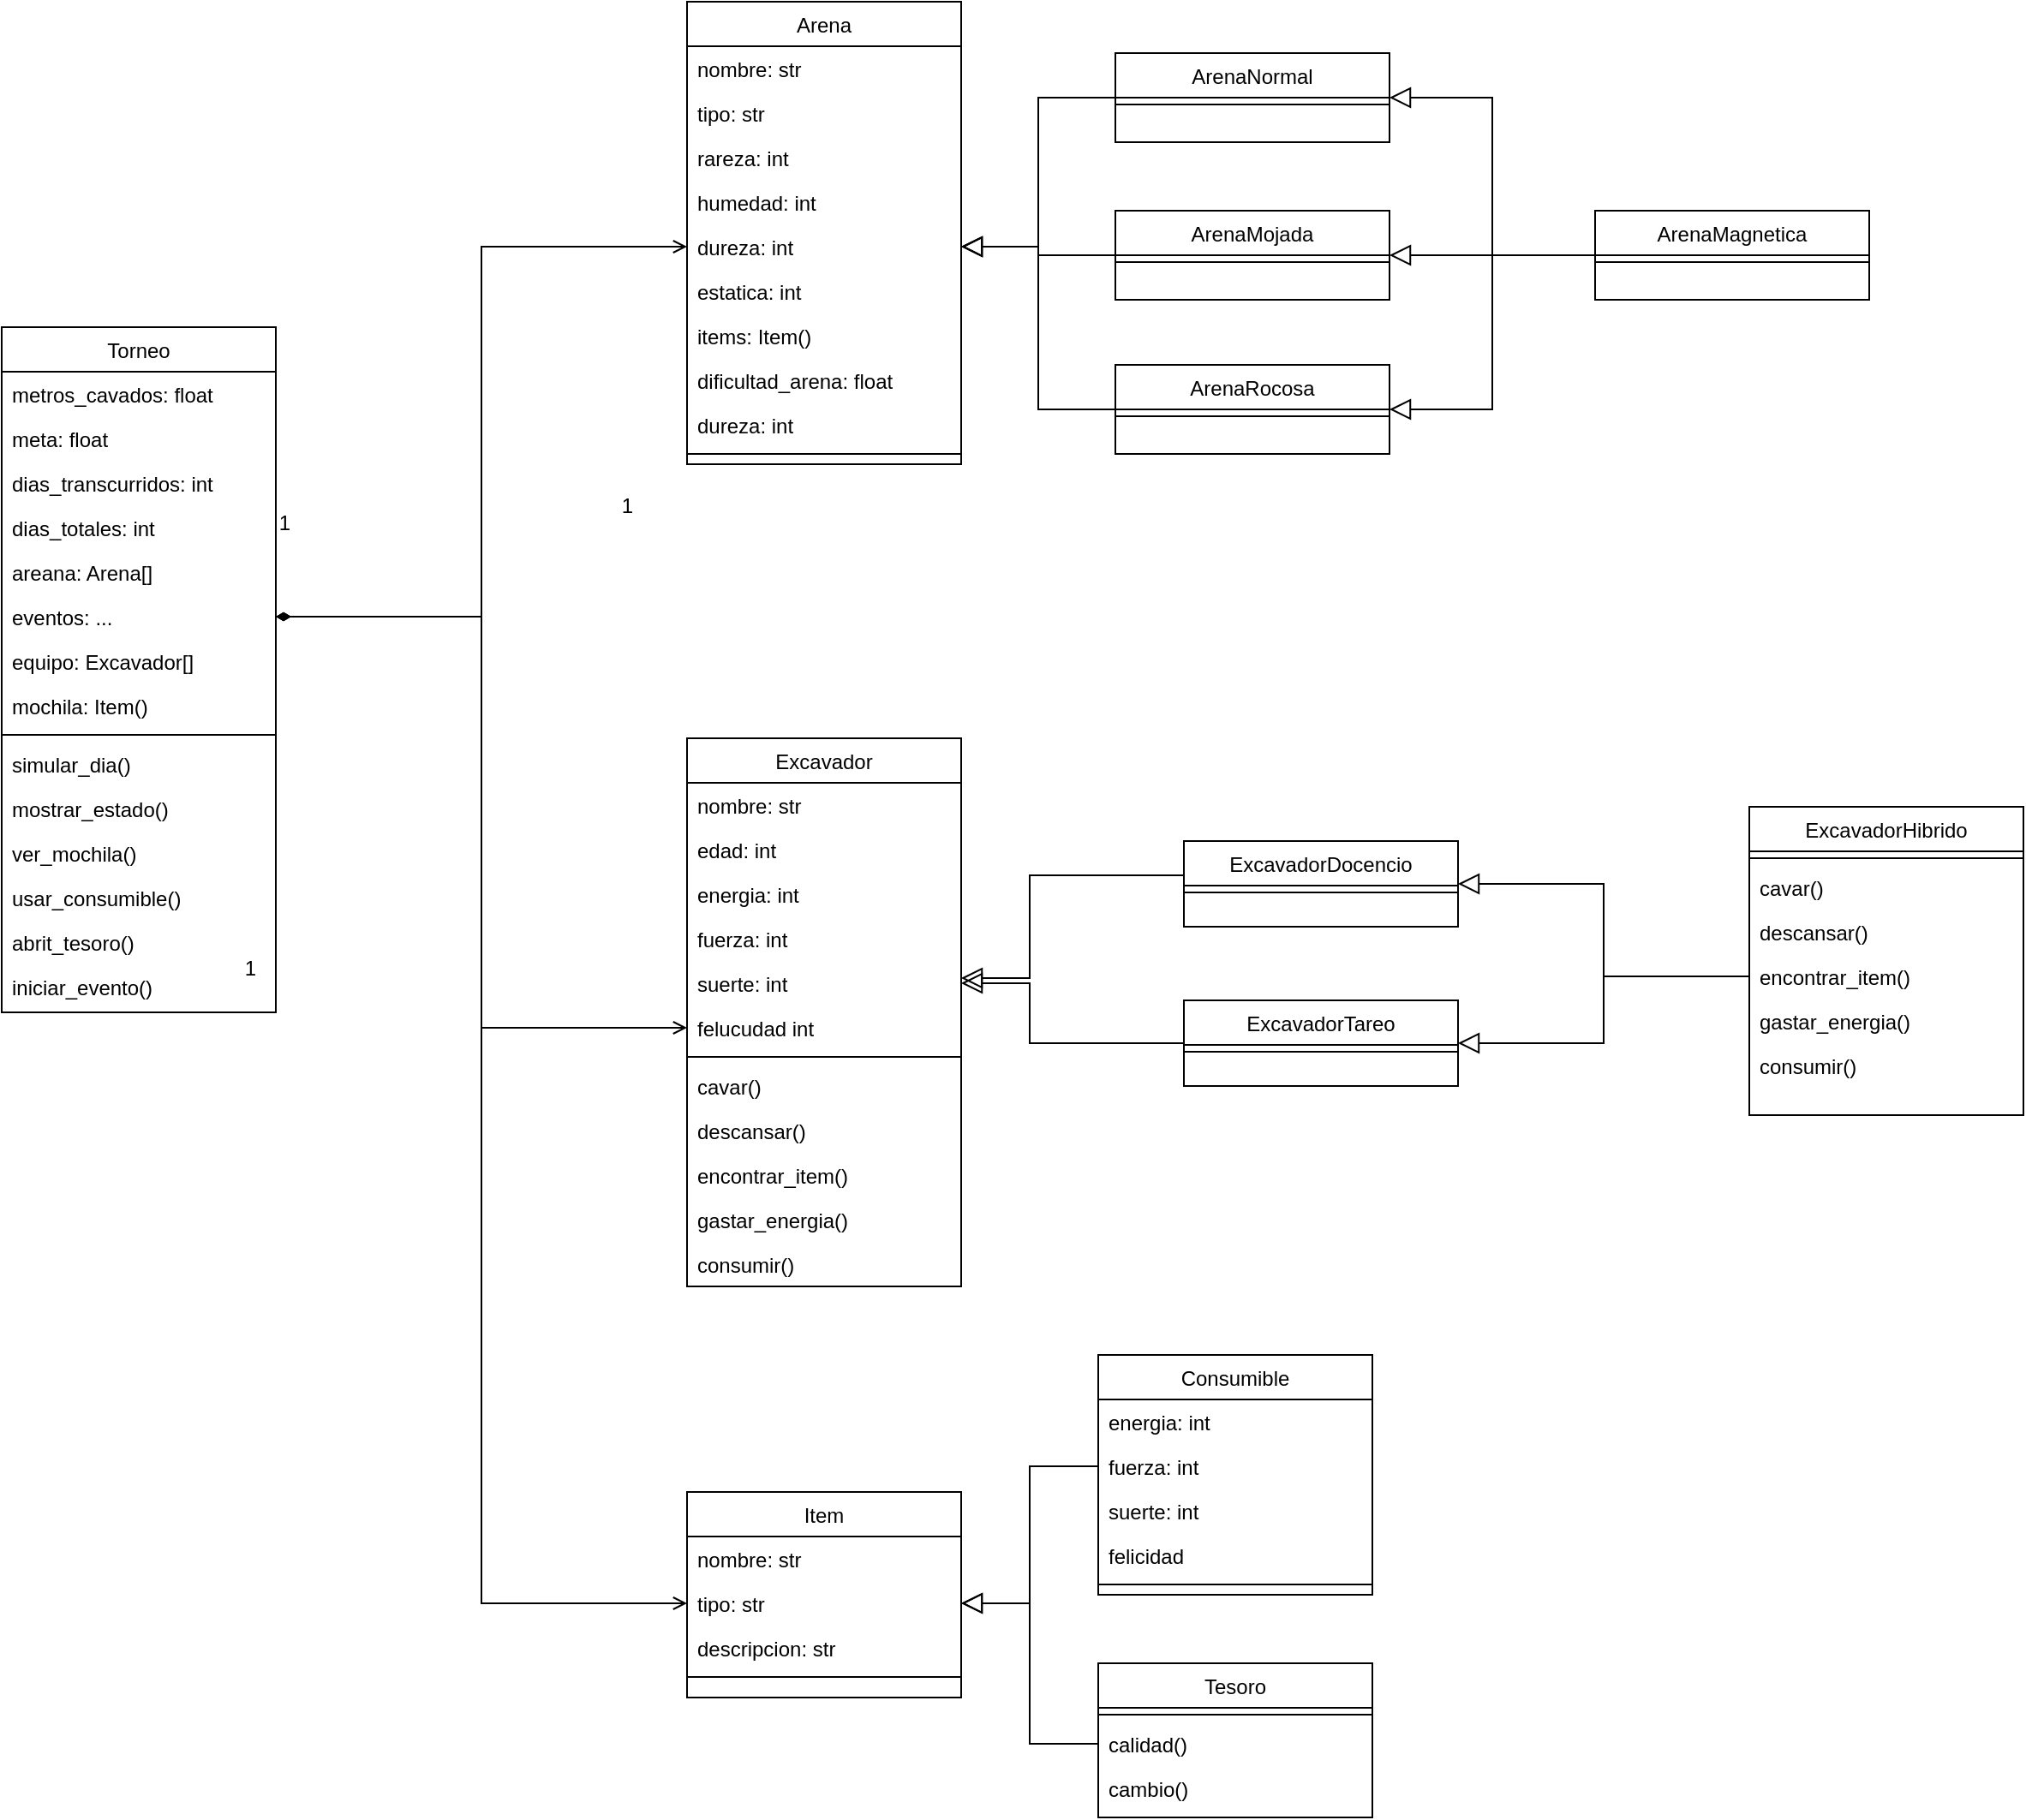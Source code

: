 <mxfile version="17.4.3" type="github">
  <diagram id="C5RBs43oDa-KdzZeNtuy" name="Page-1">
    <mxGraphModel dx="1786" dy="898" grid="1" gridSize="10" guides="1" tooltips="1" connect="1" arrows="1" fold="1" page="1" pageScale="1" pageWidth="827" pageHeight="1169" math="0" shadow="0">
      <root>
        <mxCell id="WIyWlLk6GJQsqaUBKTNV-0" />
        <mxCell id="WIyWlLk6GJQsqaUBKTNV-1" parent="WIyWlLk6GJQsqaUBKTNV-0" />
        <mxCell id="sDe--SAebliSOF6wRSju-8" value="Torneo" style="swimlane;fontStyle=0;align=center;verticalAlign=top;childLayout=stackLayout;horizontal=1;startSize=26;horizontalStack=0;resizeParent=1;resizeLast=0;collapsible=1;marginBottom=0;rounded=0;shadow=0;strokeWidth=1;" vertex="1" parent="WIyWlLk6GJQsqaUBKTNV-1">
          <mxGeometry x="530" y="440" width="160" height="400" as="geometry">
            <mxRectangle x="550" y="140" width="160" height="26" as="alternateBounds" />
          </mxGeometry>
        </mxCell>
        <mxCell id="sDe--SAebliSOF6wRSju-9" value="metros_cavados: float" style="text;align=left;verticalAlign=top;spacingLeft=4;spacingRight=4;overflow=hidden;rotatable=0;points=[[0,0.5],[1,0.5]];portConstraint=eastwest;" vertex="1" parent="sDe--SAebliSOF6wRSju-8">
          <mxGeometry y="26" width="160" height="26" as="geometry" />
        </mxCell>
        <mxCell id="sDe--SAebliSOF6wRSju-10" value="meta: float" style="text;align=left;verticalAlign=top;spacingLeft=4;spacingRight=4;overflow=hidden;rotatable=0;points=[[0,0.5],[1,0.5]];portConstraint=eastwest;rounded=0;shadow=0;html=0;" vertex="1" parent="sDe--SAebliSOF6wRSju-8">
          <mxGeometry y="52" width="160" height="26" as="geometry" />
        </mxCell>
        <mxCell id="sDe--SAebliSOF6wRSju-11" value="dias_transcurridos: int" style="text;align=left;verticalAlign=top;spacingLeft=4;spacingRight=4;overflow=hidden;rotatable=0;points=[[0,0.5],[1,0.5]];portConstraint=eastwest;rounded=0;shadow=0;html=0;" vertex="1" parent="sDe--SAebliSOF6wRSju-8">
          <mxGeometry y="78" width="160" height="26" as="geometry" />
        </mxCell>
        <mxCell id="sDe--SAebliSOF6wRSju-12" value="dias_totales: int" style="text;align=left;verticalAlign=top;spacingLeft=4;spacingRight=4;overflow=hidden;rotatable=0;points=[[0,0.5],[1,0.5]];portConstraint=eastwest;rounded=0;shadow=0;html=0;" vertex="1" parent="sDe--SAebliSOF6wRSju-8">
          <mxGeometry y="104" width="160" height="26" as="geometry" />
        </mxCell>
        <mxCell id="sDe--SAebliSOF6wRSju-50" value="areana: Arena[]" style="text;align=left;verticalAlign=top;spacingLeft=4;spacingRight=4;overflow=hidden;rotatable=0;points=[[0,0.5],[1,0.5]];portConstraint=eastwest;rounded=0;shadow=0;html=0;" vertex="1" parent="sDe--SAebliSOF6wRSju-8">
          <mxGeometry y="130" width="160" height="26" as="geometry" />
        </mxCell>
        <mxCell id="sDe--SAebliSOF6wRSju-51" value="eventos: ..." style="text;align=left;verticalAlign=top;spacingLeft=4;spacingRight=4;overflow=hidden;rotatable=0;points=[[0,0.5],[1,0.5]];portConstraint=eastwest;rounded=0;shadow=0;html=0;" vertex="1" parent="sDe--SAebliSOF6wRSju-8">
          <mxGeometry y="156" width="160" height="26" as="geometry" />
        </mxCell>
        <mxCell id="sDe--SAebliSOF6wRSju-52" value="equipo: Excavador[]" style="text;align=left;verticalAlign=top;spacingLeft=4;spacingRight=4;overflow=hidden;rotatable=0;points=[[0,0.5],[1,0.5]];portConstraint=eastwest;rounded=0;shadow=0;html=0;" vertex="1" parent="sDe--SAebliSOF6wRSju-8">
          <mxGeometry y="182" width="160" height="26" as="geometry" />
        </mxCell>
        <mxCell id="sDe--SAebliSOF6wRSju-13" value="mochila: Item()" style="text;align=left;verticalAlign=top;spacingLeft=4;spacingRight=4;overflow=hidden;rotatable=0;points=[[0,0.5],[1,0.5]];portConstraint=eastwest;rounded=0;shadow=0;html=0;" vertex="1" parent="sDe--SAebliSOF6wRSju-8">
          <mxGeometry y="208" width="160" height="26" as="geometry" />
        </mxCell>
        <mxCell id="sDe--SAebliSOF6wRSju-14" value="" style="line;html=1;strokeWidth=1;align=left;verticalAlign=middle;spacingTop=-1;spacingLeft=3;spacingRight=3;rotatable=0;labelPosition=right;points=[];portConstraint=eastwest;" vertex="1" parent="sDe--SAebliSOF6wRSju-8">
          <mxGeometry y="234" width="160" height="8" as="geometry" />
        </mxCell>
        <mxCell id="sDe--SAebliSOF6wRSju-15" value="simular_dia()" style="text;align=left;verticalAlign=top;spacingLeft=4;spacingRight=4;overflow=hidden;rotatable=0;points=[[0,0.5],[1,0.5]];portConstraint=eastwest;" vertex="1" parent="sDe--SAebliSOF6wRSju-8">
          <mxGeometry y="242" width="160" height="26" as="geometry" />
        </mxCell>
        <mxCell id="sDe--SAebliSOF6wRSju-16" value="mostrar_estado()" style="text;align=left;verticalAlign=top;spacingLeft=4;spacingRight=4;overflow=hidden;rotatable=0;points=[[0,0.5],[1,0.5]];portConstraint=eastwest;" vertex="1" parent="sDe--SAebliSOF6wRSju-8">
          <mxGeometry y="268" width="160" height="26" as="geometry" />
        </mxCell>
        <mxCell id="sDe--SAebliSOF6wRSju-53" value="ver_mochila()" style="text;align=left;verticalAlign=top;spacingLeft=4;spacingRight=4;overflow=hidden;rotatable=0;points=[[0,0.5],[1,0.5]];portConstraint=eastwest;" vertex="1" parent="sDe--SAebliSOF6wRSju-8">
          <mxGeometry y="294" width="160" height="26" as="geometry" />
        </mxCell>
        <mxCell id="sDe--SAebliSOF6wRSju-56" value="usar_consumible()" style="text;align=left;verticalAlign=top;spacingLeft=4;spacingRight=4;overflow=hidden;rotatable=0;points=[[0,0.5],[1,0.5]];portConstraint=eastwest;" vertex="1" parent="sDe--SAebliSOF6wRSju-8">
          <mxGeometry y="320" width="160" height="26" as="geometry" />
        </mxCell>
        <mxCell id="sDe--SAebliSOF6wRSju-58" value="abrit_tesoro()" style="text;align=left;verticalAlign=top;spacingLeft=4;spacingRight=4;overflow=hidden;rotatable=0;points=[[0,0.5],[1,0.5]];portConstraint=eastwest;" vertex="1" parent="sDe--SAebliSOF6wRSju-8">
          <mxGeometry y="346" width="160" height="26" as="geometry" />
        </mxCell>
        <mxCell id="sDe--SAebliSOF6wRSju-57" value="iniciar_evento()" style="text;align=left;verticalAlign=top;spacingLeft=4;spacingRight=4;overflow=hidden;rotatable=0;points=[[0,0.5],[1,0.5]];portConstraint=eastwest;" vertex="1" parent="sDe--SAebliSOF6wRSju-8">
          <mxGeometry y="372" width="160" height="26" as="geometry" />
        </mxCell>
        <mxCell id="sDe--SAebliSOF6wRSju-18" value="Arena" style="swimlane;fontStyle=0;align=center;verticalAlign=top;childLayout=stackLayout;horizontal=1;startSize=26;horizontalStack=0;resizeParent=1;resizeLast=0;collapsible=1;marginBottom=0;rounded=0;shadow=0;strokeWidth=1;" vertex="1" parent="WIyWlLk6GJQsqaUBKTNV-1">
          <mxGeometry x="930" y="250" width="160" height="270" as="geometry">
            <mxRectangle x="550" y="140" width="160" height="26" as="alternateBounds" />
          </mxGeometry>
        </mxCell>
        <mxCell id="sDe--SAebliSOF6wRSju-19" value="nombre: str" style="text;align=left;verticalAlign=top;spacingLeft=4;spacingRight=4;overflow=hidden;rotatable=0;points=[[0,0.5],[1,0.5]];portConstraint=eastwest;" vertex="1" parent="sDe--SAebliSOF6wRSju-18">
          <mxGeometry y="26" width="160" height="26" as="geometry" />
        </mxCell>
        <mxCell id="sDe--SAebliSOF6wRSju-20" value="tipo: str" style="text;align=left;verticalAlign=top;spacingLeft=4;spacingRight=4;overflow=hidden;rotatable=0;points=[[0,0.5],[1,0.5]];portConstraint=eastwest;rounded=0;shadow=0;html=0;" vertex="1" parent="sDe--SAebliSOF6wRSju-18">
          <mxGeometry y="52" width="160" height="26" as="geometry" />
        </mxCell>
        <mxCell id="sDe--SAebliSOF6wRSju-21" value="rareza: int" style="text;align=left;verticalAlign=top;spacingLeft=4;spacingRight=4;overflow=hidden;rotatable=0;points=[[0,0.5],[1,0.5]];portConstraint=eastwest;rounded=0;shadow=0;html=0;" vertex="1" parent="sDe--SAebliSOF6wRSju-18">
          <mxGeometry y="78" width="160" height="26" as="geometry" />
        </mxCell>
        <mxCell id="sDe--SAebliSOF6wRSju-22" value="humedad: int    " style="text;align=left;verticalAlign=top;spacingLeft=4;spacingRight=4;overflow=hidden;rotatable=0;points=[[0,0.5],[1,0.5]];portConstraint=eastwest;rounded=0;shadow=0;html=0;" vertex="1" parent="sDe--SAebliSOF6wRSju-18">
          <mxGeometry y="104" width="160" height="26" as="geometry" />
        </mxCell>
        <mxCell id="sDe--SAebliSOF6wRSju-59" value="dureza: int" style="text;align=left;verticalAlign=top;spacingLeft=4;spacingRight=4;overflow=hidden;rotatable=0;points=[[0,0.5],[1,0.5]];portConstraint=eastwest;rounded=0;shadow=0;html=0;" vertex="1" parent="sDe--SAebliSOF6wRSju-18">
          <mxGeometry y="130" width="160" height="26" as="geometry" />
        </mxCell>
        <mxCell id="sDe--SAebliSOF6wRSju-63" value="estatica: int" style="text;align=left;verticalAlign=top;spacingLeft=4;spacingRight=4;overflow=hidden;rotatable=0;points=[[0,0.5],[1,0.5]];portConstraint=eastwest;rounded=0;shadow=0;html=0;" vertex="1" parent="sDe--SAebliSOF6wRSju-18">
          <mxGeometry y="156" width="160" height="26" as="geometry" />
        </mxCell>
        <mxCell id="sDe--SAebliSOF6wRSju-61" value="items: Item()" style="text;align=left;verticalAlign=top;spacingLeft=4;spacingRight=4;overflow=hidden;rotatable=0;points=[[0,0.5],[1,0.5]];portConstraint=eastwest;rounded=0;shadow=0;html=0;" vertex="1" parent="sDe--SAebliSOF6wRSju-18">
          <mxGeometry y="182" width="160" height="26" as="geometry" />
        </mxCell>
        <mxCell id="sDe--SAebliSOF6wRSju-62" value="dificultad_arena: float" style="text;align=left;verticalAlign=top;spacingLeft=4;spacingRight=4;overflow=hidden;rotatable=0;points=[[0,0.5],[1,0.5]];portConstraint=eastwest;rounded=0;shadow=0;html=0;" vertex="1" parent="sDe--SAebliSOF6wRSju-18">
          <mxGeometry y="208" width="160" height="26" as="geometry" />
        </mxCell>
        <mxCell id="sDe--SAebliSOF6wRSju-60" value="dureza: int" style="text;align=left;verticalAlign=top;spacingLeft=4;spacingRight=4;overflow=hidden;rotatable=0;points=[[0,0.5],[1,0.5]];portConstraint=eastwest;rounded=0;shadow=0;html=0;" vertex="1" parent="sDe--SAebliSOF6wRSju-18">
          <mxGeometry y="234" width="160" height="26" as="geometry" />
        </mxCell>
        <mxCell id="sDe--SAebliSOF6wRSju-24" value="" style="line;html=1;strokeWidth=1;align=left;verticalAlign=middle;spacingTop=-1;spacingLeft=3;spacingRight=3;rotatable=0;labelPosition=right;points=[];portConstraint=eastwest;" vertex="1" parent="sDe--SAebliSOF6wRSju-18">
          <mxGeometry y="260" width="160" height="8" as="geometry" />
        </mxCell>
        <mxCell id="sDe--SAebliSOF6wRSju-27" value="1" style="resizable=0;align=right;verticalAlign=bottom;labelBackgroundColor=none;fontSize=12;" connectable="0" vertex="1" parent="WIyWlLk6GJQsqaUBKTNV-1">
          <mxGeometry x="700" y="563" as="geometry" />
        </mxCell>
        <mxCell id="sDe--SAebliSOF6wRSju-37" value="1" style="resizable=0;align=right;verticalAlign=bottom;labelBackgroundColor=none;fontSize=12;" connectable="0" vertex="1" parent="WIyWlLk6GJQsqaUBKTNV-1">
          <mxGeometry x="900" y="553" as="geometry" />
        </mxCell>
        <mxCell id="sDe--SAebliSOF6wRSju-38" value="Item" style="swimlane;fontStyle=0;align=center;verticalAlign=top;childLayout=stackLayout;horizontal=1;startSize=26;horizontalStack=0;resizeParent=1;resizeLast=0;collapsible=1;marginBottom=0;rounded=0;shadow=0;strokeWidth=1;" vertex="1" parent="WIyWlLk6GJQsqaUBKTNV-1">
          <mxGeometry x="930" y="1120" width="160" height="120" as="geometry">
            <mxRectangle x="550" y="140" width="160" height="26" as="alternateBounds" />
          </mxGeometry>
        </mxCell>
        <mxCell id="sDe--SAebliSOF6wRSju-39" value="nombre: str" style="text;align=left;verticalAlign=top;spacingLeft=4;spacingRight=4;overflow=hidden;rotatable=0;points=[[0,0.5],[1,0.5]];portConstraint=eastwest;" vertex="1" parent="sDe--SAebliSOF6wRSju-38">
          <mxGeometry y="26" width="160" height="26" as="geometry" />
        </mxCell>
        <mxCell id="sDe--SAebliSOF6wRSju-40" value="tipo: str" style="text;align=left;verticalAlign=top;spacingLeft=4;spacingRight=4;overflow=hidden;rotatable=0;points=[[0,0.5],[1,0.5]];portConstraint=eastwest;rounded=0;shadow=0;html=0;" vertex="1" parent="sDe--SAebliSOF6wRSju-38">
          <mxGeometry y="52" width="160" height="26" as="geometry" />
        </mxCell>
        <mxCell id="sDe--SAebliSOF6wRSju-41" value="descripcion: str" style="text;align=left;verticalAlign=top;spacingLeft=4;spacingRight=4;overflow=hidden;rotatable=0;points=[[0,0.5],[1,0.5]];portConstraint=eastwest;rounded=0;shadow=0;html=0;" vertex="1" parent="sDe--SAebliSOF6wRSju-38">
          <mxGeometry y="78" width="160" height="26" as="geometry" />
        </mxCell>
        <mxCell id="sDe--SAebliSOF6wRSju-44" value="" style="line;html=1;strokeWidth=1;align=left;verticalAlign=middle;spacingTop=-1;spacingLeft=3;spacingRight=3;rotatable=0;labelPosition=right;points=[];portConstraint=eastwest;" vertex="1" parent="sDe--SAebliSOF6wRSju-38">
          <mxGeometry y="104" width="160" height="8" as="geometry" />
        </mxCell>
        <mxCell id="sDe--SAebliSOF6wRSju-47" value="1" style="resizable=0;align=right;verticalAlign=bottom;labelBackgroundColor=none;fontSize=12;" connectable="0" vertex="1" parent="WIyWlLk6GJQsqaUBKTNV-1">
          <mxGeometry x="680" y="823" as="geometry" />
        </mxCell>
        <mxCell id="sDe--SAebliSOF6wRSju-273" style="edgeStyle=orthogonalEdgeStyle;rounded=0;orthogonalLoop=1;jettySize=auto;html=1;exitX=0;exitY=0.5;exitDx=0;exitDy=0;startArrow=none;startFill=0;endArrow=block;endFill=0;endSize=10;entryX=1;entryY=0.5;entryDx=0;entryDy=0;" edge="1" parent="WIyWlLk6GJQsqaUBKTNV-1" source="sDe--SAebliSOF6wRSju-119" target="sDe--SAebliSOF6wRSju-59">
          <mxGeometry relative="1" as="geometry">
            <mxPoint x="1120" y="240" as="targetPoint" />
          </mxGeometry>
        </mxCell>
        <mxCell id="sDe--SAebliSOF6wRSju-119" value="ArenaNormal" style="swimlane;fontStyle=0;align=center;verticalAlign=top;childLayout=stackLayout;horizontal=1;startSize=26;horizontalStack=0;resizeParent=1;resizeLast=0;collapsible=1;marginBottom=0;rounded=0;shadow=0;strokeWidth=1;" vertex="1" parent="WIyWlLk6GJQsqaUBKTNV-1">
          <mxGeometry x="1180" y="280" width="160" height="52" as="geometry">
            <mxRectangle x="550" y="140" width="160" height="26" as="alternateBounds" />
          </mxGeometry>
        </mxCell>
        <mxCell id="sDe--SAebliSOF6wRSju-130" value="" style="line;html=1;strokeWidth=1;align=left;verticalAlign=middle;spacingTop=-1;spacingLeft=3;spacingRight=3;rotatable=0;labelPosition=right;points=[];portConstraint=eastwest;" vertex="1" parent="sDe--SAebliSOF6wRSju-119">
          <mxGeometry y="26" width="160" height="8" as="geometry" />
        </mxCell>
        <mxCell id="sDe--SAebliSOF6wRSju-272" style="edgeStyle=orthogonalEdgeStyle;rounded=0;orthogonalLoop=1;jettySize=auto;html=1;exitX=0;exitY=0.5;exitDx=0;exitDy=0;startArrow=none;startFill=0;endArrow=block;endFill=0;endSize=10;entryX=1;entryY=0.5;entryDx=0;entryDy=0;" edge="1" parent="WIyWlLk6GJQsqaUBKTNV-1" source="sDe--SAebliSOF6wRSju-105" target="sDe--SAebliSOF6wRSju-59">
          <mxGeometry relative="1" as="geometry">
            <mxPoint x="1120" y="401" as="targetPoint" />
          </mxGeometry>
        </mxCell>
        <mxCell id="sDe--SAebliSOF6wRSju-105" value="ArenaMojada" style="swimlane;fontStyle=0;align=center;verticalAlign=top;childLayout=stackLayout;horizontal=1;startSize=26;horizontalStack=0;resizeParent=1;resizeLast=0;collapsible=1;marginBottom=0;rounded=0;shadow=0;strokeWidth=1;" vertex="1" parent="WIyWlLk6GJQsqaUBKTNV-1">
          <mxGeometry x="1180" y="372" width="160" height="52" as="geometry">
            <mxRectangle x="550" y="140" width="160" height="26" as="alternateBounds" />
          </mxGeometry>
        </mxCell>
        <mxCell id="sDe--SAebliSOF6wRSju-116" value="" style="line;html=1;strokeWidth=1;align=left;verticalAlign=middle;spacingTop=-1;spacingLeft=3;spacingRight=3;rotatable=0;labelPosition=right;points=[];portConstraint=eastwest;" vertex="1" parent="sDe--SAebliSOF6wRSju-105">
          <mxGeometry y="26" width="160" height="8" as="geometry" />
        </mxCell>
        <mxCell id="sDe--SAebliSOF6wRSju-148" value="Excavador" style="swimlane;fontStyle=0;align=center;verticalAlign=top;childLayout=stackLayout;horizontal=1;startSize=26;horizontalStack=0;resizeParent=1;resizeLast=0;collapsible=1;marginBottom=0;rounded=0;shadow=0;strokeWidth=1;" vertex="1" parent="WIyWlLk6GJQsqaUBKTNV-1">
          <mxGeometry x="930" y="680" width="160" height="320" as="geometry">
            <mxRectangle x="550" y="140" width="160" height="26" as="alternateBounds" />
          </mxGeometry>
        </mxCell>
        <mxCell id="sDe--SAebliSOF6wRSju-149" value="nombre: str" style="text;align=left;verticalAlign=top;spacingLeft=4;spacingRight=4;overflow=hidden;rotatable=0;points=[[0,0.5],[1,0.5]];portConstraint=eastwest;" vertex="1" parent="sDe--SAebliSOF6wRSju-148">
          <mxGeometry y="26" width="160" height="26" as="geometry" />
        </mxCell>
        <mxCell id="sDe--SAebliSOF6wRSju-150" value="edad: int" style="text;align=left;verticalAlign=top;spacingLeft=4;spacingRight=4;overflow=hidden;rotatable=0;points=[[0,0.5],[1,0.5]];portConstraint=eastwest;rounded=0;shadow=0;html=0;" vertex="1" parent="sDe--SAebliSOF6wRSju-148">
          <mxGeometry y="52" width="160" height="26" as="geometry" />
        </mxCell>
        <mxCell id="sDe--SAebliSOF6wRSju-151" value="energia: int" style="text;align=left;verticalAlign=top;spacingLeft=4;spacingRight=4;overflow=hidden;rotatable=0;points=[[0,0.5],[1,0.5]];portConstraint=eastwest;rounded=0;shadow=0;html=0;" vertex="1" parent="sDe--SAebliSOF6wRSju-148">
          <mxGeometry y="78" width="160" height="26" as="geometry" />
        </mxCell>
        <mxCell id="sDe--SAebliSOF6wRSju-152" value="fuerza: int" style="text;align=left;verticalAlign=top;spacingLeft=4;spacingRight=4;overflow=hidden;rotatable=0;points=[[0,0.5],[1,0.5]];portConstraint=eastwest;rounded=0;shadow=0;html=0;" vertex="1" parent="sDe--SAebliSOF6wRSju-148">
          <mxGeometry y="104" width="160" height="26" as="geometry" />
        </mxCell>
        <mxCell id="sDe--SAebliSOF6wRSju-153" value="suerte: int" style="text;align=left;verticalAlign=top;spacingLeft=4;spacingRight=4;overflow=hidden;rotatable=0;points=[[0,0.5],[1,0.5]];portConstraint=eastwest;rounded=0;shadow=0;html=0;" vertex="1" parent="sDe--SAebliSOF6wRSju-148">
          <mxGeometry y="130" width="160" height="26" as="geometry" />
        </mxCell>
        <mxCell id="sDe--SAebliSOF6wRSju-157" value="felucudad int" style="text;align=left;verticalAlign=top;spacingLeft=4;spacingRight=4;overflow=hidden;rotatable=0;points=[[0,0.5],[1,0.5]];portConstraint=eastwest;rounded=0;shadow=0;html=0;" vertex="1" parent="sDe--SAebliSOF6wRSju-148">
          <mxGeometry y="156" width="160" height="26" as="geometry" />
        </mxCell>
        <mxCell id="sDe--SAebliSOF6wRSju-154" value="" style="line;html=1;strokeWidth=1;align=left;verticalAlign=middle;spacingTop=-1;spacingLeft=3;spacingRight=3;rotatable=0;labelPosition=right;points=[];portConstraint=eastwest;" vertex="1" parent="sDe--SAebliSOF6wRSju-148">
          <mxGeometry y="182" width="160" height="8" as="geometry" />
        </mxCell>
        <mxCell id="sDe--SAebliSOF6wRSju-155" value="cavar()" style="text;align=left;verticalAlign=top;spacingLeft=4;spacingRight=4;overflow=hidden;rotatable=0;points=[[0,0.5],[1,0.5]];portConstraint=eastwest;" vertex="1" parent="sDe--SAebliSOF6wRSju-148">
          <mxGeometry y="190" width="160" height="26" as="geometry" />
        </mxCell>
        <mxCell id="sDe--SAebliSOF6wRSju-158" value="descansar()" style="text;align=left;verticalAlign=top;spacingLeft=4;spacingRight=4;overflow=hidden;rotatable=0;points=[[0,0.5],[1,0.5]];portConstraint=eastwest;" vertex="1" parent="sDe--SAebliSOF6wRSju-148">
          <mxGeometry y="216" width="160" height="26" as="geometry" />
        </mxCell>
        <mxCell id="sDe--SAebliSOF6wRSju-161" value="encontrar_item()" style="text;align=left;verticalAlign=top;spacingLeft=4;spacingRight=4;overflow=hidden;rotatable=0;points=[[0,0.5],[1,0.5]];portConstraint=eastwest;" vertex="1" parent="sDe--SAebliSOF6wRSju-148">
          <mxGeometry y="242" width="160" height="26" as="geometry" />
        </mxCell>
        <mxCell id="sDe--SAebliSOF6wRSju-160" value="gastar_energia()" style="text;align=left;verticalAlign=top;spacingLeft=4;spacingRight=4;overflow=hidden;rotatable=0;points=[[0,0.5],[1,0.5]];portConstraint=eastwest;" vertex="1" parent="sDe--SAebliSOF6wRSju-148">
          <mxGeometry y="268" width="160" height="26" as="geometry" />
        </mxCell>
        <mxCell id="sDe--SAebliSOF6wRSju-159" value="consumir()" style="text;align=left;verticalAlign=top;spacingLeft=4;spacingRight=4;overflow=hidden;rotatable=0;points=[[0,0.5],[1,0.5]];portConstraint=eastwest;" vertex="1" parent="sDe--SAebliSOF6wRSju-148">
          <mxGeometry y="294" width="160" height="26" as="geometry" />
        </mxCell>
        <mxCell id="sDe--SAebliSOF6wRSju-263" style="edgeStyle=orthogonalEdgeStyle;rounded=0;orthogonalLoop=1;jettySize=auto;html=1;exitX=0;exitY=0.5;exitDx=0;exitDy=0;startArrow=none;startFill=0;endArrow=block;endFill=0;endSize=10;" edge="1" parent="WIyWlLk6GJQsqaUBKTNV-1" source="sDe--SAebliSOF6wRSju-163">
          <mxGeometry relative="1" as="geometry">
            <mxPoint x="1090" y="820" as="targetPoint" />
            <Array as="points">
              <mxPoint x="1220" y="760" />
              <mxPoint x="1130" y="760" />
              <mxPoint x="1130" y="820" />
            </Array>
          </mxGeometry>
        </mxCell>
        <mxCell id="sDe--SAebliSOF6wRSju-163" value="ExcavadorDocencio" style="swimlane;fontStyle=0;align=center;verticalAlign=top;childLayout=stackLayout;horizontal=1;startSize=26;horizontalStack=0;resizeParent=1;resizeLast=0;collapsible=1;marginBottom=0;rounded=0;shadow=0;strokeWidth=1;" vertex="1" parent="WIyWlLk6GJQsqaUBKTNV-1">
          <mxGeometry x="1220" y="740" width="160" height="50" as="geometry">
            <mxRectangle x="550" y="140" width="160" height="26" as="alternateBounds" />
          </mxGeometry>
        </mxCell>
        <mxCell id="sDe--SAebliSOF6wRSju-170" value="" style="line;html=1;strokeWidth=1;align=left;verticalAlign=middle;spacingTop=-1;spacingLeft=3;spacingRight=3;rotatable=0;labelPosition=right;points=[];portConstraint=eastwest;" vertex="1" parent="sDe--SAebliSOF6wRSju-163">
          <mxGeometry y="26" width="160" height="8" as="geometry" />
        </mxCell>
        <mxCell id="sDe--SAebliSOF6wRSju-269" style="edgeStyle=orthogonalEdgeStyle;rounded=0;orthogonalLoop=1;jettySize=auto;html=1;exitX=0;exitY=0.5;exitDx=0;exitDy=0;entryX=1;entryY=0.5;entryDx=0;entryDy=0;startArrow=none;startFill=0;endArrow=block;endFill=0;endSize=10;" edge="1" parent="WIyWlLk6GJQsqaUBKTNV-1" source="sDe--SAebliSOF6wRSju-176" target="sDe--SAebliSOF6wRSju-153">
          <mxGeometry relative="1" as="geometry">
            <Array as="points">
              <mxPoint x="1130" y="858" />
              <mxPoint x="1130" y="823" />
            </Array>
          </mxGeometry>
        </mxCell>
        <mxCell id="sDe--SAebliSOF6wRSju-176" value="ExcavadorTareo" style="swimlane;fontStyle=0;align=center;verticalAlign=top;childLayout=stackLayout;horizontal=1;startSize=26;horizontalStack=0;resizeParent=1;resizeLast=0;collapsible=1;marginBottom=0;rounded=0;shadow=0;strokeWidth=1;" vertex="1" parent="WIyWlLk6GJQsqaUBKTNV-1">
          <mxGeometry x="1220" y="833" width="160" height="50" as="geometry">
            <mxRectangle x="550" y="140" width="160" height="26" as="alternateBounds" />
          </mxGeometry>
        </mxCell>
        <mxCell id="sDe--SAebliSOF6wRSju-183" value="" style="line;html=1;strokeWidth=1;align=left;verticalAlign=middle;spacingTop=-1;spacingLeft=3;spacingRight=3;rotatable=0;labelPosition=right;points=[];portConstraint=eastwest;" vertex="1" parent="sDe--SAebliSOF6wRSju-176">
          <mxGeometry y="26" width="160" height="8" as="geometry" />
        </mxCell>
        <mxCell id="sDe--SAebliSOF6wRSju-189" value="ExcavadorHibrido" style="swimlane;fontStyle=0;align=center;verticalAlign=top;childLayout=stackLayout;horizontal=1;startSize=26;horizontalStack=0;resizeParent=1;resizeLast=0;collapsible=1;marginBottom=0;rounded=0;shadow=0;strokeWidth=1;" vertex="1" parent="WIyWlLk6GJQsqaUBKTNV-1">
          <mxGeometry x="1550" y="720" width="160" height="180" as="geometry">
            <mxRectangle x="550" y="140" width="160" height="26" as="alternateBounds" />
          </mxGeometry>
        </mxCell>
        <mxCell id="sDe--SAebliSOF6wRSju-196" value="" style="line;html=1;strokeWidth=1;align=left;verticalAlign=middle;spacingTop=-1;spacingLeft=3;spacingRight=3;rotatable=0;labelPosition=right;points=[];portConstraint=eastwest;" vertex="1" parent="sDe--SAebliSOF6wRSju-189">
          <mxGeometry y="26" width="160" height="8" as="geometry" />
        </mxCell>
        <mxCell id="sDe--SAebliSOF6wRSju-197" value="cavar()" style="text;align=left;verticalAlign=top;spacingLeft=4;spacingRight=4;overflow=hidden;rotatable=0;points=[[0,0.5],[1,0.5]];portConstraint=eastwest;" vertex="1" parent="sDe--SAebliSOF6wRSju-189">
          <mxGeometry y="34" width="160" height="26" as="geometry" />
        </mxCell>
        <mxCell id="sDe--SAebliSOF6wRSju-198" value="descansar()" style="text;align=left;verticalAlign=top;spacingLeft=4;spacingRight=4;overflow=hidden;rotatable=0;points=[[0,0.5],[1,0.5]];portConstraint=eastwest;" vertex="1" parent="sDe--SAebliSOF6wRSju-189">
          <mxGeometry y="60" width="160" height="26" as="geometry" />
        </mxCell>
        <mxCell id="sDe--SAebliSOF6wRSju-199" value="encontrar_item()" style="text;align=left;verticalAlign=top;spacingLeft=4;spacingRight=4;overflow=hidden;rotatable=0;points=[[0,0.5],[1,0.5]];portConstraint=eastwest;" vertex="1" parent="sDe--SAebliSOF6wRSju-189">
          <mxGeometry y="86" width="160" height="26" as="geometry" />
        </mxCell>
        <mxCell id="sDe--SAebliSOF6wRSju-200" value="gastar_energia()" style="text;align=left;verticalAlign=top;spacingLeft=4;spacingRight=4;overflow=hidden;rotatable=0;points=[[0,0.5],[1,0.5]];portConstraint=eastwest;" vertex="1" parent="sDe--SAebliSOF6wRSju-189">
          <mxGeometry y="112" width="160" height="26" as="geometry" />
        </mxCell>
        <mxCell id="sDe--SAebliSOF6wRSju-201" value="consumir()" style="text;align=left;verticalAlign=top;spacingLeft=4;spacingRight=4;overflow=hidden;rotatable=0;points=[[0,0.5],[1,0.5]];portConstraint=eastwest;" vertex="1" parent="sDe--SAebliSOF6wRSju-189">
          <mxGeometry y="138" width="160" height="26" as="geometry" />
        </mxCell>
        <mxCell id="sDe--SAebliSOF6wRSju-215" value="Tesoro" style="swimlane;fontStyle=0;align=center;verticalAlign=top;childLayout=stackLayout;horizontal=1;startSize=26;horizontalStack=0;resizeParent=1;resizeLast=0;collapsible=1;marginBottom=0;rounded=0;shadow=0;strokeWidth=1;" vertex="1" parent="WIyWlLk6GJQsqaUBKTNV-1">
          <mxGeometry x="1170" y="1220" width="160" height="90" as="geometry">
            <mxRectangle x="550" y="140" width="160" height="26" as="alternateBounds" />
          </mxGeometry>
        </mxCell>
        <mxCell id="sDe--SAebliSOF6wRSju-219" value="" style="line;html=1;strokeWidth=1;align=left;verticalAlign=middle;spacingTop=-1;spacingLeft=3;spacingRight=3;rotatable=0;labelPosition=right;points=[];portConstraint=eastwest;" vertex="1" parent="sDe--SAebliSOF6wRSju-215">
          <mxGeometry y="26" width="160" height="8" as="geometry" />
        </mxCell>
        <mxCell id="sDe--SAebliSOF6wRSju-231" value="calidad()" style="text;align=left;verticalAlign=top;spacingLeft=4;spacingRight=4;overflow=hidden;rotatable=0;points=[[0,0.5],[1,0.5]];portConstraint=eastwest;rounded=0;shadow=0;html=0;" vertex="1" parent="sDe--SAebliSOF6wRSju-215">
          <mxGeometry y="34" width="160" height="26" as="geometry" />
        </mxCell>
        <mxCell id="sDe--SAebliSOF6wRSju-232" value="cambio()" style="text;align=left;verticalAlign=top;spacingLeft=4;spacingRight=4;overflow=hidden;rotatable=0;points=[[0,0.5],[1,0.5]];portConstraint=eastwest;rounded=0;shadow=0;html=0;" vertex="1" parent="sDe--SAebliSOF6wRSju-215">
          <mxGeometry y="60" width="160" height="26" as="geometry" />
        </mxCell>
        <mxCell id="sDe--SAebliSOF6wRSju-220" value="Consumible" style="swimlane;fontStyle=0;align=center;verticalAlign=top;childLayout=stackLayout;horizontal=1;startSize=26;horizontalStack=0;resizeParent=1;resizeLast=0;collapsible=1;marginBottom=0;rounded=0;shadow=0;strokeWidth=1;" vertex="1" parent="WIyWlLk6GJQsqaUBKTNV-1">
          <mxGeometry x="1170" y="1040" width="160" height="140" as="geometry">
            <mxRectangle x="550" y="140" width="160" height="26" as="alternateBounds" />
          </mxGeometry>
        </mxCell>
        <mxCell id="sDe--SAebliSOF6wRSju-226" value="energia: int" style="text;align=left;verticalAlign=top;spacingLeft=4;spacingRight=4;overflow=hidden;rotatable=0;points=[[0,0.5],[1,0.5]];portConstraint=eastwest;rounded=0;shadow=0;html=0;" vertex="1" parent="sDe--SAebliSOF6wRSju-220">
          <mxGeometry y="26" width="160" height="26" as="geometry" />
        </mxCell>
        <mxCell id="sDe--SAebliSOF6wRSju-228" value="fuerza: int" style="text;align=left;verticalAlign=top;spacingLeft=4;spacingRight=4;overflow=hidden;rotatable=0;points=[[0,0.5],[1,0.5]];portConstraint=eastwest;rounded=0;shadow=0;html=0;" vertex="1" parent="sDe--SAebliSOF6wRSju-220">
          <mxGeometry y="52" width="160" height="26" as="geometry" />
        </mxCell>
        <mxCell id="sDe--SAebliSOF6wRSju-227" value="suerte: int" style="text;align=left;verticalAlign=top;spacingLeft=4;spacingRight=4;overflow=hidden;rotatable=0;points=[[0,0.5],[1,0.5]];portConstraint=eastwest;rounded=0;shadow=0;html=0;" vertex="1" parent="sDe--SAebliSOF6wRSju-220">
          <mxGeometry y="78" width="160" height="26" as="geometry" />
        </mxCell>
        <mxCell id="sDe--SAebliSOF6wRSju-223" value="felicidad" style="text;align=left;verticalAlign=top;spacingLeft=4;spacingRight=4;overflow=hidden;rotatable=0;points=[[0,0.5],[1,0.5]];portConstraint=eastwest;rounded=0;shadow=0;html=0;" vertex="1" parent="sDe--SAebliSOF6wRSju-220">
          <mxGeometry y="104" width="160" height="26" as="geometry" />
        </mxCell>
        <mxCell id="sDe--SAebliSOF6wRSju-224" value="" style="line;html=1;strokeWidth=1;align=left;verticalAlign=middle;spacingTop=-1;spacingLeft=3;spacingRight=3;rotatable=0;labelPosition=right;points=[];portConstraint=eastwest;" vertex="1" parent="sDe--SAebliSOF6wRSju-220">
          <mxGeometry y="130" width="160" height="8" as="geometry" />
        </mxCell>
        <mxCell id="sDe--SAebliSOF6wRSju-248" style="edgeStyle=orthogonalEdgeStyle;rounded=0;orthogonalLoop=1;jettySize=auto;html=1;entryX=1;entryY=0.5;entryDx=0;entryDy=0;endArrow=diamondThin;endFill=1;startArrow=open;startFill=0;" edge="1" parent="WIyWlLk6GJQsqaUBKTNV-1" source="sDe--SAebliSOF6wRSju-59" target="sDe--SAebliSOF6wRSju-51">
          <mxGeometry relative="1" as="geometry" />
        </mxCell>
        <mxCell id="sDe--SAebliSOF6wRSju-249" style="edgeStyle=orthogonalEdgeStyle;rounded=0;orthogonalLoop=1;jettySize=auto;html=1;exitX=0;exitY=0.5;exitDx=0;exitDy=0;entryX=1;entryY=0.5;entryDx=0;entryDy=0;startArrow=open;startFill=0;endArrow=diamondThin;endFill=1;" edge="1" parent="WIyWlLk6GJQsqaUBKTNV-1" source="sDe--SAebliSOF6wRSju-157" target="sDe--SAebliSOF6wRSju-51">
          <mxGeometry relative="1" as="geometry" />
        </mxCell>
        <mxCell id="sDe--SAebliSOF6wRSju-250" style="edgeStyle=orthogonalEdgeStyle;rounded=0;orthogonalLoop=1;jettySize=auto;html=1;exitX=0;exitY=0.5;exitDx=0;exitDy=0;startArrow=open;startFill=0;endArrow=diamondThin;endFill=1;" edge="1" parent="WIyWlLk6GJQsqaUBKTNV-1" source="sDe--SAebliSOF6wRSju-40" target="sDe--SAebliSOF6wRSju-51">
          <mxGeometry relative="1" as="geometry" />
        </mxCell>
        <mxCell id="sDe--SAebliSOF6wRSju-274" style="edgeStyle=orthogonalEdgeStyle;rounded=0;orthogonalLoop=1;jettySize=auto;html=1;exitX=0;exitY=0.5;exitDx=0;exitDy=0;startArrow=none;startFill=0;endArrow=block;endFill=0;endSize=10;" edge="1" parent="WIyWlLk6GJQsqaUBKTNV-1" source="sDe--SAebliSOF6wRSju-254" target="sDe--SAebliSOF6wRSju-59">
          <mxGeometry relative="1" as="geometry" />
        </mxCell>
        <mxCell id="sDe--SAebliSOF6wRSju-254" value="ArenaRocosa" style="swimlane;fontStyle=0;align=center;verticalAlign=top;childLayout=stackLayout;horizontal=1;startSize=26;horizontalStack=0;resizeParent=1;resizeLast=0;collapsible=1;marginBottom=0;rounded=0;shadow=0;strokeWidth=1;" vertex="1" parent="WIyWlLk6GJQsqaUBKTNV-1">
          <mxGeometry x="1180" y="462" width="160" height="52" as="geometry">
            <mxRectangle x="550" y="140" width="160" height="26" as="alternateBounds" />
          </mxGeometry>
        </mxCell>
        <mxCell id="sDe--SAebliSOF6wRSju-255" value="" style="line;html=1;strokeWidth=1;align=left;verticalAlign=middle;spacingTop=-1;spacingLeft=3;spacingRight=3;rotatable=0;labelPosition=right;points=[];portConstraint=eastwest;" vertex="1" parent="sDe--SAebliSOF6wRSju-254">
          <mxGeometry y="26" width="160" height="8" as="geometry" />
        </mxCell>
        <mxCell id="sDe--SAebliSOF6wRSju-276" style="edgeStyle=orthogonalEdgeStyle;rounded=0;orthogonalLoop=1;jettySize=auto;html=1;exitX=0;exitY=0.5;exitDx=0;exitDy=0;entryX=1;entryY=0.5;entryDx=0;entryDy=0;startArrow=none;startFill=0;endArrow=block;endFill=0;endSize=10;" edge="1" parent="WIyWlLk6GJQsqaUBKTNV-1" source="sDe--SAebliSOF6wRSju-256" target="sDe--SAebliSOF6wRSju-119">
          <mxGeometry relative="1" as="geometry" />
        </mxCell>
        <mxCell id="sDe--SAebliSOF6wRSju-277" style="edgeStyle=orthogonalEdgeStyle;rounded=0;orthogonalLoop=1;jettySize=auto;html=1;exitX=0;exitY=0.5;exitDx=0;exitDy=0;entryX=1;entryY=0.5;entryDx=0;entryDy=0;startArrow=none;startFill=0;endArrow=block;endFill=0;endSize=10;" edge="1" parent="WIyWlLk6GJQsqaUBKTNV-1" source="sDe--SAebliSOF6wRSju-256" target="sDe--SAebliSOF6wRSju-105">
          <mxGeometry relative="1" as="geometry" />
        </mxCell>
        <mxCell id="sDe--SAebliSOF6wRSju-278" style="edgeStyle=orthogonalEdgeStyle;rounded=0;orthogonalLoop=1;jettySize=auto;html=1;exitX=0;exitY=0.5;exitDx=0;exitDy=0;entryX=1;entryY=0.5;entryDx=0;entryDy=0;startArrow=none;startFill=0;endArrow=block;endFill=0;endSize=10;" edge="1" parent="WIyWlLk6GJQsqaUBKTNV-1" source="sDe--SAebliSOF6wRSju-256" target="sDe--SAebliSOF6wRSju-254">
          <mxGeometry relative="1" as="geometry" />
        </mxCell>
        <mxCell id="sDe--SAebliSOF6wRSju-256" value="ArenaMagnetica" style="swimlane;fontStyle=0;align=center;verticalAlign=top;childLayout=stackLayout;horizontal=1;startSize=26;horizontalStack=0;resizeParent=1;resizeLast=0;collapsible=1;marginBottom=0;rounded=0;shadow=0;strokeWidth=1;" vertex="1" parent="WIyWlLk6GJQsqaUBKTNV-1">
          <mxGeometry x="1460" y="372" width="160" height="52" as="geometry">
            <mxRectangle x="550" y="140" width="160" height="26" as="alternateBounds" />
          </mxGeometry>
        </mxCell>
        <mxCell id="sDe--SAebliSOF6wRSju-257" value="" style="line;html=1;strokeWidth=1;align=left;verticalAlign=middle;spacingTop=-1;spacingLeft=3;spacingRight=3;rotatable=0;labelPosition=right;points=[];portConstraint=eastwest;" vertex="1" parent="sDe--SAebliSOF6wRSju-256">
          <mxGeometry y="26" width="160" height="8" as="geometry" />
        </mxCell>
        <mxCell id="sDe--SAebliSOF6wRSju-264" style="edgeStyle=orthogonalEdgeStyle;rounded=0;orthogonalLoop=1;jettySize=auto;html=1;exitX=0;exitY=0.5;exitDx=0;exitDy=0;entryX=1;entryY=0.5;entryDx=0;entryDy=0;startArrow=none;startFill=0;endArrow=block;endFill=0;endSize=10;" edge="1" parent="WIyWlLk6GJQsqaUBKTNV-1" source="sDe--SAebliSOF6wRSju-199" target="sDe--SAebliSOF6wRSju-163">
          <mxGeometry relative="1" as="geometry" />
        </mxCell>
        <mxCell id="sDe--SAebliSOF6wRSju-265" style="edgeStyle=orthogonalEdgeStyle;rounded=0;orthogonalLoop=1;jettySize=auto;html=1;exitX=0;exitY=0.5;exitDx=0;exitDy=0;entryX=1;entryY=0.5;entryDx=0;entryDy=0;startArrow=none;startFill=0;endArrow=block;endFill=0;endSize=10;" edge="1" parent="WIyWlLk6GJQsqaUBKTNV-1" source="sDe--SAebliSOF6wRSju-199" target="sDe--SAebliSOF6wRSju-176">
          <mxGeometry relative="1" as="geometry" />
        </mxCell>
        <mxCell id="sDe--SAebliSOF6wRSju-266" style="edgeStyle=orthogonalEdgeStyle;rounded=0;orthogonalLoop=1;jettySize=auto;html=1;exitX=0;exitY=0.5;exitDx=0;exitDy=0;entryX=1;entryY=0.5;entryDx=0;entryDy=0;startArrow=none;startFill=0;endArrow=block;endFill=0;endSize=10;" edge="1" parent="WIyWlLk6GJQsqaUBKTNV-1" source="sDe--SAebliSOF6wRSju-228" target="sDe--SAebliSOF6wRSju-40">
          <mxGeometry relative="1" as="geometry" />
        </mxCell>
        <mxCell id="sDe--SAebliSOF6wRSju-268" style="edgeStyle=orthogonalEdgeStyle;rounded=0;orthogonalLoop=1;jettySize=auto;html=1;exitX=0;exitY=0.5;exitDx=0;exitDy=0;entryX=1;entryY=0.5;entryDx=0;entryDy=0;startArrow=none;startFill=0;endArrow=block;endFill=0;endSize=10;" edge="1" parent="WIyWlLk6GJQsqaUBKTNV-1" source="sDe--SAebliSOF6wRSju-231" target="sDe--SAebliSOF6wRSju-40">
          <mxGeometry relative="1" as="geometry" />
        </mxCell>
      </root>
    </mxGraphModel>
  </diagram>
</mxfile>
